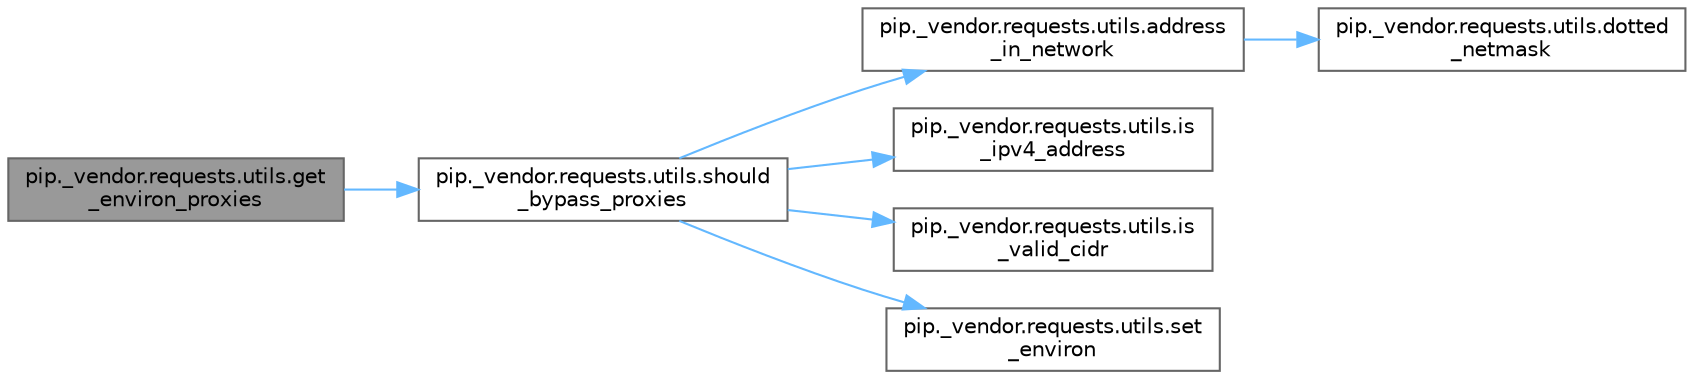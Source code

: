 digraph "pip._vendor.requests.utils.get_environ_proxies"
{
 // LATEX_PDF_SIZE
  bgcolor="transparent";
  edge [fontname=Helvetica,fontsize=10,labelfontname=Helvetica,labelfontsize=10];
  node [fontname=Helvetica,fontsize=10,shape=box,height=0.2,width=0.4];
  rankdir="LR";
  Node1 [id="Node000001",label="pip._vendor.requests.utils.get\l_environ_proxies",height=0.2,width=0.4,color="gray40", fillcolor="grey60", style="filled", fontcolor="black",tooltip=" "];
  Node1 -> Node2 [id="edge1_Node000001_Node000002",color="steelblue1",style="solid",tooltip=" "];
  Node2 [id="Node000002",label="pip._vendor.requests.utils.should\l_bypass_proxies",height=0.2,width=0.4,color="grey40", fillcolor="white", style="filled",URL="$namespacepip_1_1__vendor_1_1requests_1_1utils.html#a75276d72afc82861d23d42f3c3e646f3",tooltip=" "];
  Node2 -> Node3 [id="edge2_Node000002_Node000003",color="steelblue1",style="solid",tooltip=" "];
  Node3 [id="Node000003",label="pip._vendor.requests.utils.address\l_in_network",height=0.2,width=0.4,color="grey40", fillcolor="white", style="filled",URL="$namespacepip_1_1__vendor_1_1requests_1_1utils.html#a114697978d5f129b856615f0c4bf5a3f",tooltip=" "];
  Node3 -> Node4 [id="edge3_Node000003_Node000004",color="steelblue1",style="solid",tooltip=" "];
  Node4 [id="Node000004",label="pip._vendor.requests.utils.dotted\l_netmask",height=0.2,width=0.4,color="grey40", fillcolor="white", style="filled",URL="$namespacepip_1_1__vendor_1_1requests_1_1utils.html#af0b29a36fd2d548ef522110ead8f664a",tooltip=" "];
  Node2 -> Node5 [id="edge4_Node000002_Node000005",color="steelblue1",style="solid",tooltip=" "];
  Node5 [id="Node000005",label="pip._vendor.requests.utils.is\l_ipv4_address",height=0.2,width=0.4,color="grey40", fillcolor="white", style="filled",URL="$namespacepip_1_1__vendor_1_1requests_1_1utils.html#a80a4becbc984d87681f2cd42e48acc46",tooltip=" "];
  Node2 -> Node6 [id="edge5_Node000002_Node000006",color="steelblue1",style="solid",tooltip=" "];
  Node6 [id="Node000006",label="pip._vendor.requests.utils.is\l_valid_cidr",height=0.2,width=0.4,color="grey40", fillcolor="white", style="filled",URL="$namespacepip_1_1__vendor_1_1requests_1_1utils.html#aa3eb1ea7d3a77b5705f89a47a772269f",tooltip=" "];
  Node2 -> Node7 [id="edge6_Node000002_Node000007",color="steelblue1",style="solid",tooltip=" "];
  Node7 [id="Node000007",label="pip._vendor.requests.utils.set\l_environ",height=0.2,width=0.4,color="grey40", fillcolor="white", style="filled",URL="$namespacepip_1_1__vendor_1_1requests_1_1utils.html#aefbee085b705b3603de28c6fce351b47",tooltip=" "];
}
